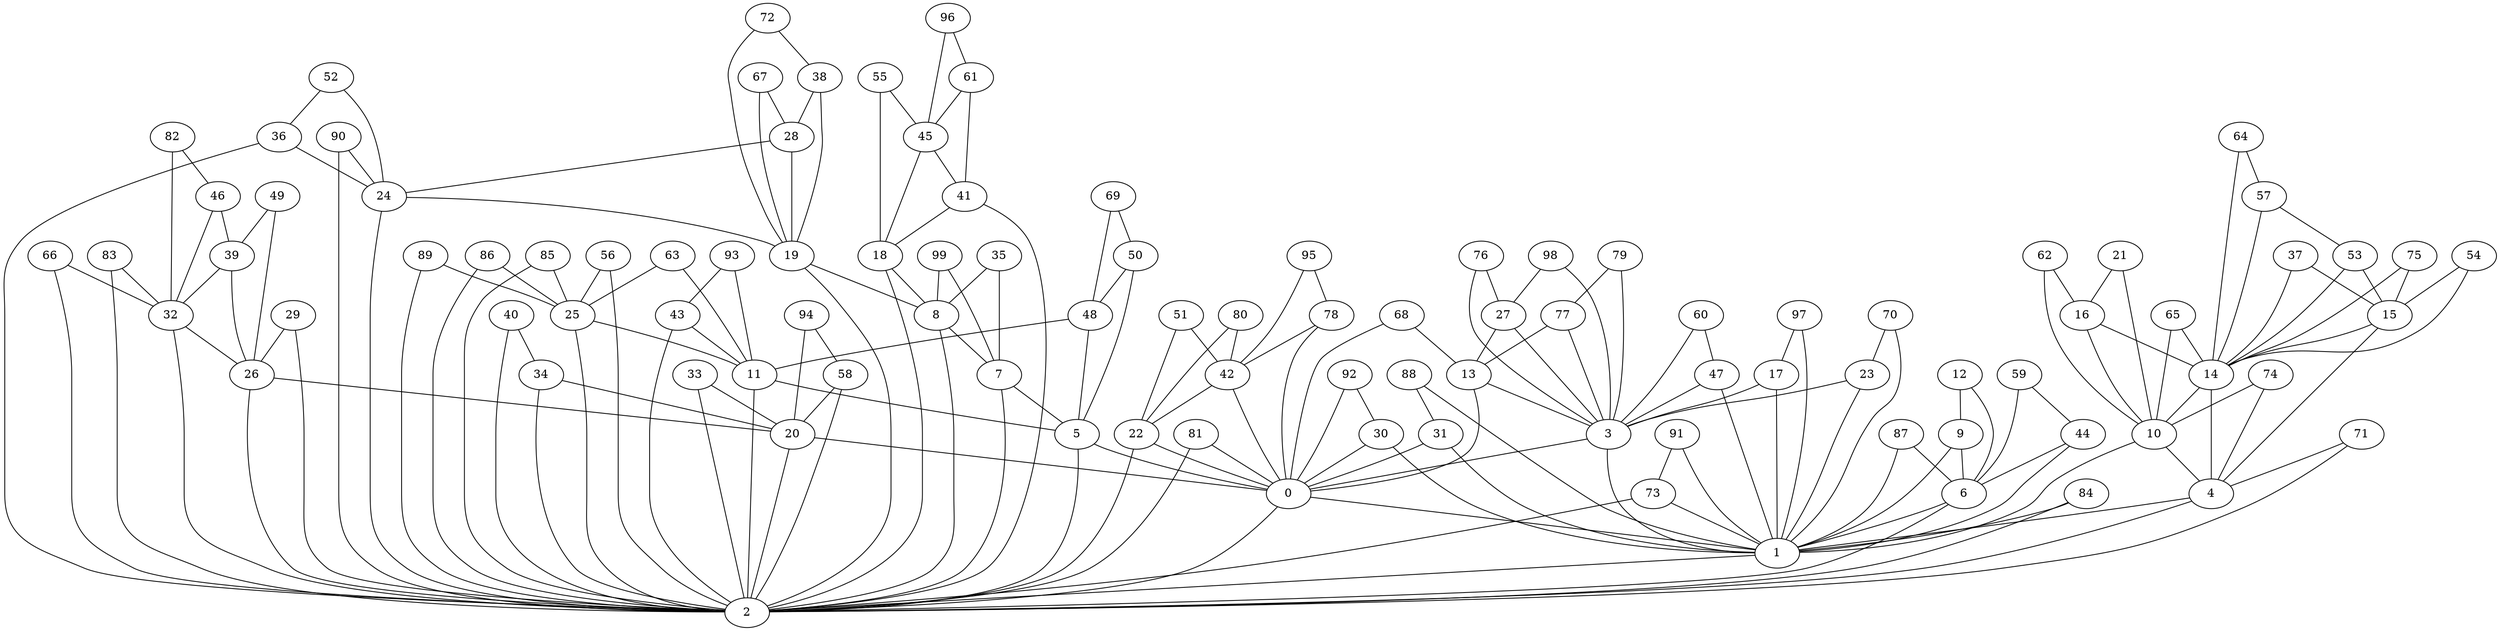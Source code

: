 graph G {
    "55" -- "18";
    "9" -- "6";
    "46" -- "39";
    "41" -- "2";
    "20" -- "0";
    "59" -- "44";
    "17" -- "1";
    "84" -- "2";
    "22" -- "2";
    "6" -- "1";
    "5" -- "2";
    "48" -- "11";
    "45" -- "18";
    "32" -- "26";
    "61" -- "45";
    "89" -- "2";
    "44" -- "6";
    "52" -- "24";
    "10" -- "4";
    "58" -- "20";
    "6" -- "2";
    "62" -- "10";
    "71" -- "4";
    "79" -- "3";
    "11" -- "5";
    "23" -- "3";
    "63" -- "11";
    "79" -- "77";
    "51" -- "42";
    "24" -- "19";
    "32" -- "2";
    "78" -- "42";
    "15" -- "14";
    "64" -- "14";
    "30" -- "0";
    "42" -- "22";
    "84" -- "1";
    "31" -- "1";
    "0" -- "1";
    "35" -- "7";
    "45" -- "41";
    "90" -- "2";
    "91" -- "73";
    "73" -- "2";
    "63" -- "25";
    "15" -- "4";
    "11" -- "2";
    "36" -- "24";
    "14" -- "10";
    "18" -- "8";
    "42" -- "0";
    "8" -- "7";
    "50" -- "48";
    "86" -- "25";
    "35" -- "8";
    "18" -- "2";
    "87" -- "1";
    "69" -- "50";
    "82" -- "46";
    "50" -- "5";
    "61" -- "41";
    "73" -- "1";
    "41" -- "18";
    "49" -- "26";
    "65" -- "10";
    "17" -- "3";
    "52" -- "36";
    "75" -- "14";
    "26" -- "20";
    "29" -- "26";
    "85" -- "2";
    "93" -- "11";
    "94" -- "58";
    "10" -- "1";
    "27" -- "3";
    "28" -- "19";
    "44" -- "1";
    "28" -- "24";
    "43" -- "2";
    "90" -- "24";
    "39" -- "32";
    "86" -- "2";
    "5" -- "0";
    "53" -- "14";
    "24" -- "2";
    "7" -- "2";
    "38" -- "19";
    "7" -- "5";
    "33" -- "20";
    "94" -- "20";
    "33" -- "2";
    "47" -- "1";
    "81" -- "0";
    "92" -- "30";
    "65" -- "14";
    "60" -- "3";
    "31" -- "0";
    "68" -- "0";
    "25" -- "11";
    "30" -- "1";
    "0" -- "2";
    "54" -- "14";
    "74" -- "4";
    "29" -- "2";
    "3" -- "1";
    "88" -- "1";
    "37" -- "14";
    "77" -- "3";
    "8" -- "2";
    "67" -- "28";
    "96" -- "61";
    "19" -- "8";
    "64" -- "57";
    "87" -- "6";
    "88" -- "31";
    "34" -- "2";
    "39" -- "26";
    "85" -- "25";
    "38" -- "28";
    "81" -- "2";
    "95" -- "42";
    "19" -- "2";
    "91" -- "1";
    "76" -- "27";
    "82" -- "32";
    "56" -- "2";
    "98" -- "27";
    "96" -- "45";
    "22" -- "0";
    "99" -- "8";
    "69" -- "48";
    "23" -- "1";
    "46" -- "32";
    "57" -- "14";
    "68" -- "13";
    "78" -- "0";
    "20" -- "2";
    "4" -- "1";
    "80" -- "42";
    "70" -- "1";
    "9" -- "1";
    "59" -- "6";
    "66" -- "32";
    "47" -- "3";
    "57" -- "53";
    "16" -- "14";
    "16" -- "10";
    "40" -- "2";
    "80" -- "22";
    "75" -- "15";
    "67" -- "19";
    "25" -- "2";
    "66" -- "2";
    "4" -- "2";
    "12" -- "9";
    "34" -- "20";
    "89" -- "25";
    "21" -- "10";
    "21" -- "16";
    "3" -- "0";
    "26" -- "2";
    "1" -- "2";
    "71" -- "2";
    "54" -- "15";
    "99" -- "7";
    "76" -- "3";
    "43" -- "11";
    "95" -- "78";
    "74" -- "10";
    "62" -- "16";
    "51" -- "22";
    "60" -- "47";
    "49" -- "39";
    "72" -- "19";
    "72" -- "38";
    "48" -- "5";
    "13" -- "3";
    "77" -- "13";
    "40" -- "34";
    "56" -- "25";
    "53" -- "15";
    "83" -- "32";
    "14" -- "4";
    "93" -- "43";
    "12" -- "6";
    "36" -- "2";
    "97" -- "1";
    "92" -- "0";
    "98" -- "3";
    "55" -- "45";
    "83" -- "2";
    "13" -- "0";
    "97" -- "17";
    "27" -- "13";
    "70" -- "23";
    "37" -- "15";
    "58" -- "2";
}
